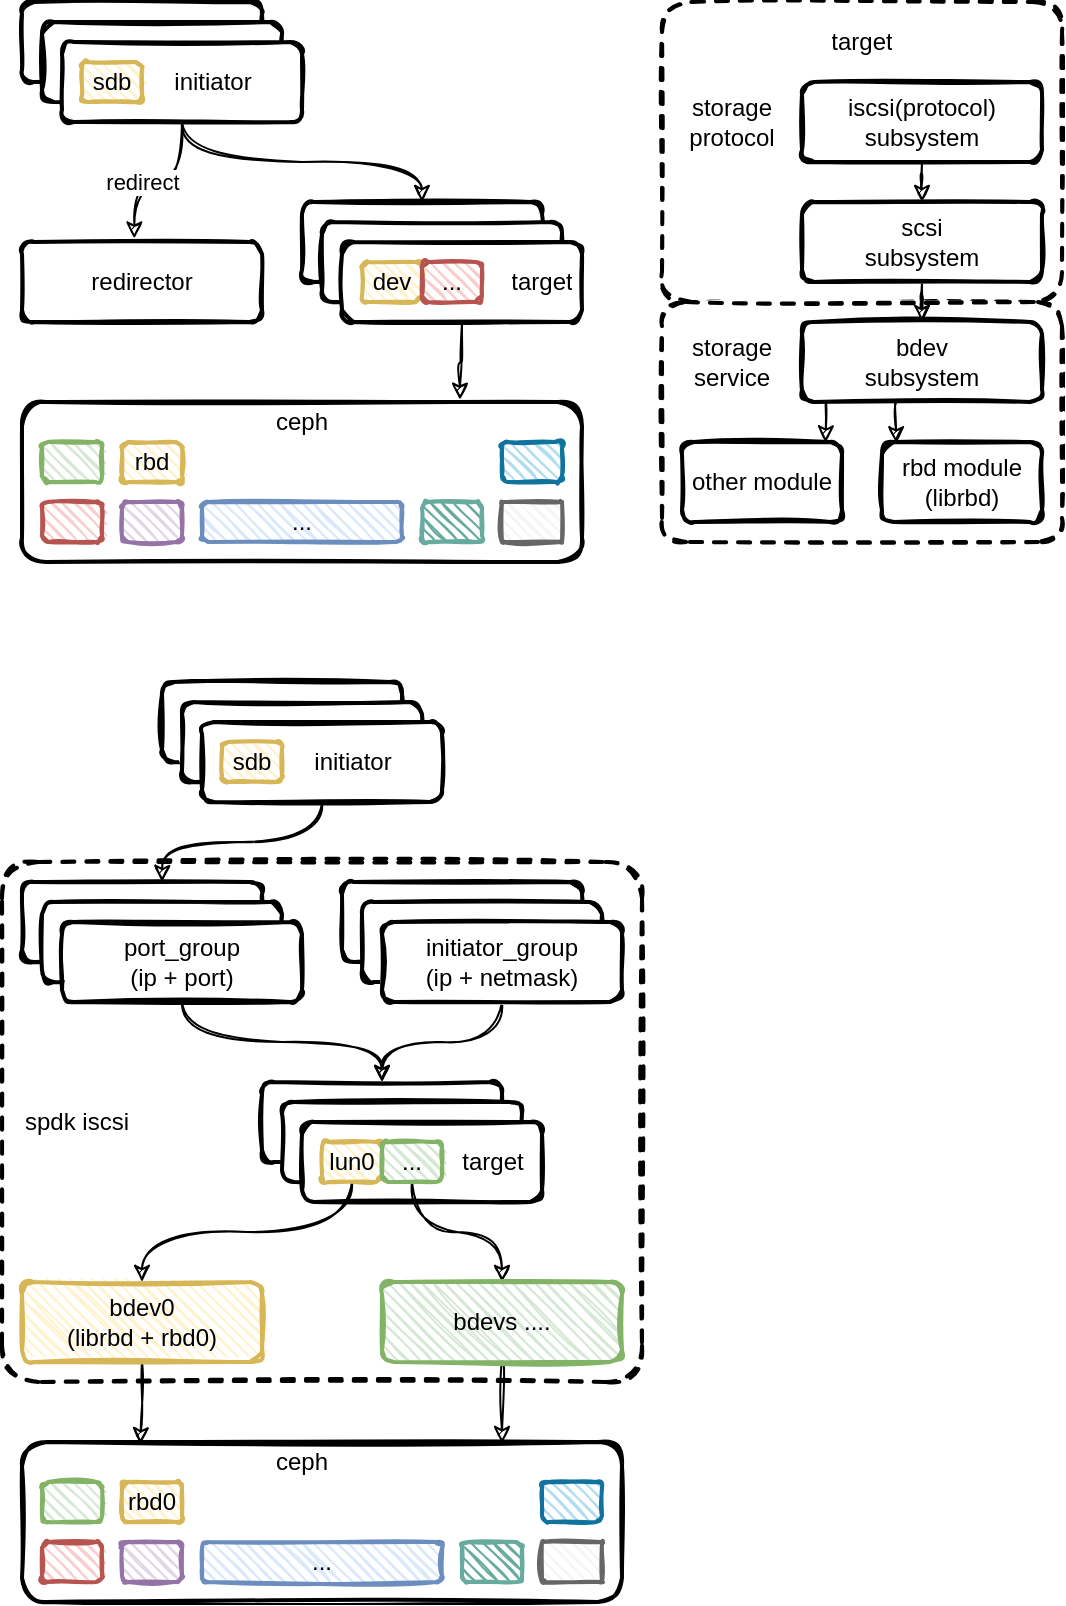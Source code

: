 <mxfile version="14.9.4" type="github" pages="3">
  <diagram id="i9xB6vIa-M3ynYu9pXNj" name="spdk_ceph">
    <mxGraphModel dx="813" dy="528" grid="1" gridSize="10" guides="1" tooltips="1" connect="1" arrows="1" fold="1" page="1" pageScale="1" pageWidth="827" pageHeight="1169" math="0" shadow="0">
      <root>
        <mxCell id="KVv1kEaTQHlU4v2rQUdV-0" />
        <mxCell id="KVv1kEaTQHlU4v2rQUdV-1" parent="KVv1kEaTQHlU4v2rQUdV-0" />
        <mxCell id="iyDkHT15qDth0Hbrwp5u-0" value="" style="rounded=1;whiteSpace=wrap;html=1;strokeWidth=2;fillWeight=4;hachureGap=8;hachureAngle=45;sketch=1;shadow=0;fontSize=12;fontColor=#000000;fillColor=#FFFFFF;dashed=1;arcSize=10;" vertex="1" parent="KVv1kEaTQHlU4v2rQUdV-1">
          <mxGeometry x="360" y="40" width="200" height="150" as="geometry" />
        </mxCell>
        <mxCell id="cXr7WVBPz9ogLk4yMUwH-47" value="" style="rounded=1;whiteSpace=wrap;html=1;strokeWidth=2;fillWeight=4;hachureGap=8;hachureAngle=45;sketch=1;shadow=0;fontSize=12;fontColor=#000000;dashed=1;arcSize=7;fillColor=#FFFFFF;" parent="KVv1kEaTQHlU4v2rQUdV-1" vertex="1">
          <mxGeometry x="30" y="470" width="320" height="260" as="geometry" />
        </mxCell>
        <mxCell id="8o0k4oYvMyt-2cOQT7aP-73" value="" style="rounded=1;whiteSpace=wrap;html=1;strokeWidth=2;fillWeight=4;hachureGap=8;hachureAngle=45;sketch=1;shadow=0;fontSize=12;fontColor=#000000;fillColor=#FFFFFF;dashed=1;arcSize=10;" parent="KVv1kEaTQHlU4v2rQUdV-1" vertex="1">
          <mxGeometry x="360" y="190" width="200" height="120" as="geometry" />
        </mxCell>
        <UserObject label="target" placeholders="1" name="Variable" id="8o0k4oYvMyt-2cOQT7aP-74">
          <mxCell style="text;html=1;strokeColor=none;fillColor=none;align=center;verticalAlign=middle;whiteSpace=wrap;overflow=hidden;" parent="KVv1kEaTQHlU4v2rQUdV-1" vertex="1">
            <mxGeometry x="440" y="50" width="40" height="20" as="geometry" />
          </mxCell>
        </UserObject>
        <mxCell id="8o0k4oYvMyt-2cOQT7aP-78" style="edgeStyle=orthogonalEdgeStyle;curved=1;rounded=0;sketch=1;orthogonalLoop=1;jettySize=auto;html=1;entryX=0.5;entryY=0;entryDx=0;entryDy=0;" parent="KVv1kEaTQHlU4v2rQUdV-1" source="8o0k4oYvMyt-2cOQT7aP-75" target="8o0k4oYvMyt-2cOQT7aP-77" edge="1">
          <mxGeometry relative="1" as="geometry" />
        </mxCell>
        <mxCell id="8o0k4oYvMyt-2cOQT7aP-75" value="iscsi(protocol)&lt;br&gt;subsystem" style="rounded=1;whiteSpace=wrap;html=1;strokeWidth=2;fillWeight=4;hachureGap=8;hachureAngle=45;sketch=1;shadow=0;fontSize=12;fontColor=#000000;fillColor=#FFFFFF;" parent="KVv1kEaTQHlU4v2rQUdV-1" vertex="1">
          <mxGeometry x="430" y="80" width="120" height="40" as="geometry" />
        </mxCell>
        <UserObject label="storage&lt;br&gt;protocol" placeholders="1" name="Variable" id="8o0k4oYvMyt-2cOQT7aP-76">
          <mxCell style="text;html=1;strokeColor=none;fillColor=none;align=center;verticalAlign=middle;whiteSpace=wrap;overflow=hidden;" parent="KVv1kEaTQHlU4v2rQUdV-1" vertex="1">
            <mxGeometry x="370" y="80" width="50" height="40" as="geometry" />
          </mxCell>
        </UserObject>
        <mxCell id="8o0k4oYvMyt-2cOQT7aP-80" style="edgeStyle=orthogonalEdgeStyle;curved=1;rounded=0;sketch=1;orthogonalLoop=1;jettySize=auto;html=1;entryX=0.5;entryY=0;entryDx=0;entryDy=0;" parent="KVv1kEaTQHlU4v2rQUdV-1" source="8o0k4oYvMyt-2cOQT7aP-77" target="8o0k4oYvMyt-2cOQT7aP-79" edge="1">
          <mxGeometry relative="1" as="geometry" />
        </mxCell>
        <mxCell id="8o0k4oYvMyt-2cOQT7aP-77" value="scsi&lt;br&gt;subsystem" style="rounded=1;whiteSpace=wrap;html=1;strokeWidth=2;fillWeight=4;hachureGap=8;hachureAngle=45;sketch=1;shadow=0;fontSize=12;fontColor=#000000;fillColor=#FFFFFF;" parent="KVv1kEaTQHlU4v2rQUdV-1" vertex="1">
          <mxGeometry x="430" y="140" width="120" height="40" as="geometry" />
        </mxCell>
        <mxCell id="8o0k4oYvMyt-2cOQT7aP-84" style="edgeStyle=orthogonalEdgeStyle;rounded=0;sketch=1;orthogonalLoop=1;jettySize=auto;html=1;curved=1;exitX=0.167;exitY=1.005;exitDx=0;exitDy=0;entryX=0.898;entryY=0.005;entryDx=0;entryDy=0;exitPerimeter=0;entryPerimeter=0;" parent="KVv1kEaTQHlU4v2rQUdV-1" target="8o0k4oYvMyt-2cOQT7aP-82" edge="1">
          <mxGeometry relative="1" as="geometry">
            <mxPoint x="442.04" y="240.2" as="sourcePoint" />
            <mxPoint x="441.52" y="263.24" as="targetPoint" />
          </mxGeometry>
        </mxCell>
        <mxCell id="8o0k4oYvMyt-2cOQT7aP-85" style="edgeStyle=orthogonalEdgeStyle;curved=1;rounded=0;sketch=1;orthogonalLoop=1;jettySize=auto;html=1;exitX=0.393;exitY=1.001;exitDx=0;exitDy=0;exitPerimeter=0;entryX=0.088;entryY=0.017;entryDx=0;entryDy=0;entryPerimeter=0;" parent="KVv1kEaTQHlU4v2rQUdV-1" source="8o0k4oYvMyt-2cOQT7aP-79" target="8o0k4oYvMyt-2cOQT7aP-83" edge="1">
          <mxGeometry relative="1" as="geometry">
            <mxPoint x="490" y="241" as="sourcePoint" />
            <mxPoint x="477" y="259" as="targetPoint" />
            <Array as="points" />
          </mxGeometry>
        </mxCell>
        <mxCell id="8o0k4oYvMyt-2cOQT7aP-79" value="bdev&lt;br&gt;subsystem" style="rounded=1;whiteSpace=wrap;html=1;strokeWidth=2;fillWeight=4;hachureGap=8;hachureAngle=45;sketch=1;shadow=0;fontSize=12;fontColor=#000000;fillColor=#FFFFFF;" parent="KVv1kEaTQHlU4v2rQUdV-1" vertex="1">
          <mxGeometry x="430" y="200" width="120" height="40" as="geometry" />
        </mxCell>
        <UserObject label="storage&lt;br&gt;service" placeholders="1" name="Variable" id="8o0k4oYvMyt-2cOQT7aP-81">
          <mxCell style="text;html=1;strokeColor=none;fillColor=none;align=center;verticalAlign=middle;whiteSpace=wrap;overflow=hidden;" parent="KVv1kEaTQHlU4v2rQUdV-1" vertex="1">
            <mxGeometry x="370" y="200" width="50" height="40" as="geometry" />
          </mxCell>
        </UserObject>
        <mxCell id="8o0k4oYvMyt-2cOQT7aP-82" value="other module" style="rounded=1;whiteSpace=wrap;html=1;strokeWidth=2;fillWeight=4;hachureGap=8;hachureAngle=45;sketch=1;shadow=0;fontSize=12;fontColor=#000000;fillColor=#FFFFFF;" parent="KVv1kEaTQHlU4v2rQUdV-1" vertex="1">
          <mxGeometry x="370" y="260" width="80" height="40" as="geometry" />
        </mxCell>
        <mxCell id="8o0k4oYvMyt-2cOQT7aP-83" value="rbd module&lt;br&gt;(librbd)" style="rounded=1;whiteSpace=wrap;html=1;strokeWidth=2;fillWeight=4;hachureGap=8;hachureAngle=45;sketch=1;shadow=0;fontSize=12;fontColor=#000000;fillColor=#FFFFFF;" parent="KVv1kEaTQHlU4v2rQUdV-1" vertex="1">
          <mxGeometry x="470" y="260" width="80" height="40" as="geometry" />
        </mxCell>
        <mxCell id="cXr7WVBPz9ogLk4yMUwH-0" value="" style="rounded=1;whiteSpace=wrap;html=1;strokeWidth=2;fillWeight=4;hachureGap=8;hachureAngle=45;sketch=1;shadow=0;fontSize=12;fontColor=#000000;fillColor=#FFFFFF;" parent="KVv1kEaTQHlU4v2rQUdV-1" vertex="1">
          <mxGeometry x="110" y="380" width="120" height="40" as="geometry" />
        </mxCell>
        <mxCell id="cXr7WVBPz9ogLk4yMUwH-1" value="" style="rounded=1;whiteSpace=wrap;html=1;strokeWidth=2;fillWeight=4;hachureGap=8;hachureAngle=45;sketch=1;shadow=0;fontSize=12;fontColor=#000000;fillColor=#FFFFFF;" parent="KVv1kEaTQHlU4v2rQUdV-1" vertex="1">
          <mxGeometry x="120" y="390" width="120" height="40" as="geometry" />
        </mxCell>
        <mxCell id="cXr7WVBPz9ogLk4yMUwH-48" style="edgeStyle=orthogonalEdgeStyle;curved=1;rounded=0;sketch=1;orthogonalLoop=1;jettySize=auto;html=1;exitX=0.5;exitY=1;exitDx=0;exitDy=0;" parent="KVv1kEaTQHlU4v2rQUdV-1" source="cXr7WVBPz9ogLk4yMUwH-2" edge="1">
          <mxGeometry relative="1" as="geometry">
            <mxPoint x="110" y="480" as="targetPoint" />
          </mxGeometry>
        </mxCell>
        <mxCell id="cXr7WVBPz9ogLk4yMUwH-2" value="" style="rounded=1;whiteSpace=wrap;html=1;strokeWidth=2;fillWeight=4;hachureGap=8;hachureAngle=45;sketch=1;shadow=0;fontSize=12;fontColor=#000000;fillColor=#FFFFFF;" parent="KVv1kEaTQHlU4v2rQUdV-1" vertex="1">
          <mxGeometry x="130" y="400" width="120" height="40" as="geometry" />
        </mxCell>
        <mxCell id="cXr7WVBPz9ogLk4yMUwH-3" value="sdb" style="rounded=1;whiteSpace=wrap;html=1;strokeWidth=2;fillWeight=1;hachureGap=4;hachureAngle=45;sketch=1;shadow=0;fontSize=12;fillColor=#fff2cc;strokeColor=#d6b656;" parent="KVv1kEaTQHlU4v2rQUdV-1" vertex="1">
          <mxGeometry x="140" y="410" width="30" height="20" as="geometry" />
        </mxCell>
        <mxCell id="cXr7WVBPz9ogLk4yMUwH-30" value="" style="rounded=1;whiteSpace=wrap;html=1;strokeWidth=2;fillWeight=4;hachureGap=8;hachureAngle=45;sketch=1;shadow=0;fontSize=12;fontColor=#000000;fillColor=#FFFFFF;" parent="KVv1kEaTQHlU4v2rQUdV-1" vertex="1">
          <mxGeometry x="40" y="480" width="120" height="40" as="geometry" />
        </mxCell>
        <mxCell id="cXr7WVBPz9ogLk4yMUwH-31" value="" style="rounded=1;whiteSpace=wrap;html=1;strokeWidth=2;fillWeight=4;hachureGap=8;hachureAngle=45;sketch=1;shadow=0;fontSize=12;fontColor=#000000;fillColor=#FFFFFF;" parent="KVv1kEaTQHlU4v2rQUdV-1" vertex="1">
          <mxGeometry x="50" y="490" width="120" height="40" as="geometry" />
        </mxCell>
        <mxCell id="cXr7WVBPz9ogLk4yMUwH-40" style="edgeStyle=orthogonalEdgeStyle;rounded=0;orthogonalLoop=1;jettySize=auto;html=1;entryX=0.5;entryY=0;entryDx=0;entryDy=0;sketch=1;curved=1;" parent="KVv1kEaTQHlU4v2rQUdV-1" source="cXr7WVBPz9ogLk4yMUwH-32" target="cXr7WVBPz9ogLk4yMUwH-37" edge="1">
          <mxGeometry relative="1" as="geometry" />
        </mxCell>
        <mxCell id="cXr7WVBPz9ogLk4yMUwH-32" value="port_group&lt;br&gt;(ip + port)" style="rounded=1;whiteSpace=wrap;html=1;strokeWidth=2;fillWeight=4;hachureGap=8;hachureAngle=45;sketch=1;shadow=0;fontSize=12;fontColor=#000000;fillColor=#FFFFFF;" parent="KVv1kEaTQHlU4v2rQUdV-1" vertex="1">
          <mxGeometry x="60" y="500" width="120" height="40" as="geometry" />
        </mxCell>
        <mxCell id="cXr7WVBPz9ogLk4yMUwH-34" value="" style="rounded=1;whiteSpace=wrap;html=1;strokeWidth=2;fillWeight=4;hachureGap=8;hachureAngle=45;sketch=1;shadow=0;fontSize=12;fontColor=#000000;fillColor=#FFFFFF;" parent="KVv1kEaTQHlU4v2rQUdV-1" vertex="1">
          <mxGeometry x="200" y="480" width="120" height="40" as="geometry" />
        </mxCell>
        <mxCell id="cXr7WVBPz9ogLk4yMUwH-35" value="" style="rounded=1;whiteSpace=wrap;html=1;strokeWidth=2;fillWeight=4;hachureGap=8;hachureAngle=45;sketch=1;shadow=0;fontSize=12;fontColor=#000000;fillColor=#FFFFFF;" parent="KVv1kEaTQHlU4v2rQUdV-1" vertex="1">
          <mxGeometry x="210" y="490" width="120" height="40" as="geometry" />
        </mxCell>
        <mxCell id="cXr7WVBPz9ogLk4yMUwH-41" style="edgeStyle=orthogonalEdgeStyle;curved=1;rounded=0;sketch=1;orthogonalLoop=1;jettySize=auto;html=1;entryX=0.5;entryY=0;entryDx=0;entryDy=0;exitX=0.5;exitY=1;exitDx=0;exitDy=0;" parent="KVv1kEaTQHlU4v2rQUdV-1" source="cXr7WVBPz9ogLk4yMUwH-33" target="cXr7WVBPz9ogLk4yMUwH-37" edge="1">
          <mxGeometry relative="1" as="geometry" />
        </mxCell>
        <mxCell id="cXr7WVBPz9ogLk4yMUwH-33" value="initiator_group&lt;br&gt;(ip + netmask)" style="rounded=1;whiteSpace=wrap;html=1;strokeWidth=2;fillWeight=4;hachureGap=8;hachureAngle=45;sketch=1;shadow=0;fontSize=12;fontColor=#000000;fillColor=#FFFFFF;" parent="KVv1kEaTQHlU4v2rQUdV-1" vertex="1">
          <mxGeometry x="220" y="500" width="120" height="40" as="geometry" />
        </mxCell>
        <mxCell id="cXr7WVBPz9ogLk4yMUwH-37" value="" style="rounded=1;whiteSpace=wrap;html=1;strokeWidth=2;fillWeight=4;hachureGap=8;hachureAngle=45;sketch=1;shadow=0;fontSize=12;fontColor=#000000;fillColor=#FFFFFF;" parent="KVv1kEaTQHlU4v2rQUdV-1" vertex="1">
          <mxGeometry x="160" y="580" width="120" height="40" as="geometry" />
        </mxCell>
        <mxCell id="cXr7WVBPz9ogLk4yMUwH-38" value="" style="rounded=1;whiteSpace=wrap;html=1;strokeWidth=2;fillWeight=4;hachureGap=8;hachureAngle=45;sketch=1;shadow=0;fontSize=12;fontColor=#000000;fillColor=#FFFFFF;" parent="KVv1kEaTQHlU4v2rQUdV-1" vertex="1">
          <mxGeometry x="170" y="590" width="120" height="40" as="geometry" />
        </mxCell>
        <mxCell id="cXr7WVBPz9ogLk4yMUwH-36" value="" style="rounded=1;whiteSpace=wrap;html=1;strokeWidth=2;fillWeight=4;hachureGap=8;hachureAngle=45;sketch=1;shadow=0;fontSize=12;fontColor=#000000;fillColor=#FFFFFF;" parent="KVv1kEaTQHlU4v2rQUdV-1" vertex="1">
          <mxGeometry x="180" y="600" width="120" height="40" as="geometry" />
        </mxCell>
        <mxCell id="cXr7WVBPz9ogLk4yMUwH-49" style="edgeStyle=orthogonalEdgeStyle;curved=1;rounded=0;sketch=1;orthogonalLoop=1;jettySize=auto;html=1;exitX=0.5;exitY=1;exitDx=0;exitDy=0;" parent="KVv1kEaTQHlU4v2rQUdV-1" source="cXr7WVBPz9ogLk4yMUwH-42" target="cXr7WVBPz9ogLk4yMUwH-46" edge="1">
          <mxGeometry relative="1" as="geometry" />
        </mxCell>
        <mxCell id="cXr7WVBPz9ogLk4yMUwH-42" value="lun0" style="rounded=1;whiteSpace=wrap;html=1;strokeWidth=2;fillWeight=1;hachureGap=4;hachureAngle=45;sketch=1;shadow=0;fontSize=12;fillColor=#fff2cc;strokeColor=#d6b656;" parent="KVv1kEaTQHlU4v2rQUdV-1" vertex="1">
          <mxGeometry x="190" y="610" width="30" height="20" as="geometry" />
        </mxCell>
        <mxCell id="cXr7WVBPz9ogLk4yMUwH-43" value="initiator" style="text;html=1;align=center;verticalAlign=middle;resizable=0;points=[];autosize=1;strokeColor=none;" parent="KVv1kEaTQHlU4v2rQUdV-1" vertex="1">
          <mxGeometry x="180" y="410" width="50" height="20" as="geometry" />
        </mxCell>
        <mxCell id="cXr7WVBPz9ogLk4yMUwH-44" value="target" style="text;html=1;align=center;verticalAlign=middle;resizable=0;points=[];autosize=1;strokeColor=none;" parent="KVv1kEaTQHlU4v2rQUdV-1" vertex="1">
          <mxGeometry x="250" y="610" width="50" height="20" as="geometry" />
        </mxCell>
        <mxCell id="cXr7WVBPz9ogLk4yMUwH-51" style="edgeStyle=orthogonalEdgeStyle;curved=1;rounded=0;sketch=1;orthogonalLoop=1;jettySize=auto;html=1;" parent="KVv1kEaTQHlU4v2rQUdV-1" source="cXr7WVBPz9ogLk4yMUwH-45" target="cXr7WVBPz9ogLk4yMUwH-50" edge="1">
          <mxGeometry relative="1" as="geometry" />
        </mxCell>
        <mxCell id="cXr7WVBPz9ogLk4yMUwH-45" value="..." style="rounded=1;whiteSpace=wrap;html=1;strokeWidth=2;fillWeight=1;hachureGap=4;hachureAngle=45;sketch=1;shadow=0;fontSize=12;fillColor=#d5e8d4;strokeColor=#82b366;" parent="KVv1kEaTQHlU4v2rQUdV-1" vertex="1">
          <mxGeometry x="220" y="610" width="30" height="20" as="geometry" />
        </mxCell>
        <mxCell id="cXr7WVBPz9ogLk4yMUwH-64" style="edgeStyle=orthogonalEdgeStyle;curved=1;rounded=0;sketch=1;orthogonalLoop=1;jettySize=auto;html=1;entryX=0.197;entryY=0.014;entryDx=0;entryDy=0;entryPerimeter=0;" parent="KVv1kEaTQHlU4v2rQUdV-1" source="cXr7WVBPz9ogLk4yMUwH-46" target="cXr7WVBPz9ogLk4yMUwH-53" edge="1">
          <mxGeometry relative="1" as="geometry" />
        </mxCell>
        <mxCell id="cXr7WVBPz9ogLk4yMUwH-46" value="bdev0&lt;br&gt;(librbd + rbd0)" style="rounded=1;whiteSpace=wrap;html=1;strokeWidth=2;fillWeight=1;hachureGap=4;hachureAngle=45;sketch=1;shadow=0;fontSize=12;fillColor=#fff2cc;strokeColor=#d6b656;" parent="KVv1kEaTQHlU4v2rQUdV-1" vertex="1">
          <mxGeometry x="40" y="680" width="120" height="40" as="geometry" />
        </mxCell>
        <mxCell id="cXr7WVBPz9ogLk4yMUwH-63" style="edgeStyle=orthogonalEdgeStyle;curved=1;rounded=0;sketch=1;orthogonalLoop=1;jettySize=auto;html=1;entryX=0.8;entryY=0.007;entryDx=0;entryDy=0;entryPerimeter=0;" parent="KVv1kEaTQHlU4v2rQUdV-1" source="cXr7WVBPz9ogLk4yMUwH-50" target="cXr7WVBPz9ogLk4yMUwH-53" edge="1">
          <mxGeometry relative="1" as="geometry" />
        </mxCell>
        <mxCell id="cXr7WVBPz9ogLk4yMUwH-50" value="bdevs ...." style="rounded=1;whiteSpace=wrap;html=1;strokeWidth=2;fillWeight=1;hachureGap=4;hachureAngle=45;sketch=1;shadow=0;fontSize=12;fillColor=#d5e8d4;strokeColor=#82b366;" parent="KVv1kEaTQHlU4v2rQUdV-1" vertex="1">
          <mxGeometry x="220" y="680" width="120" height="40" as="geometry" />
        </mxCell>
        <mxCell id="8o0k4oYvMyt-2cOQT7aP-0" value="" style="rounded=1;whiteSpace=wrap;html=1;strokeWidth=2;fillWeight=4;hachureGap=8;hachureAngle=45;sketch=1;shadow=0;fontSize=12;fontColor=#000000;fillColor=#FFFFFF;" parent="KVv1kEaTQHlU4v2rQUdV-1" vertex="1">
          <mxGeometry x="40" y="40" width="120" height="40" as="geometry" />
        </mxCell>
        <mxCell id="8o0k4oYvMyt-2cOQT7aP-1" value="" style="rounded=1;whiteSpace=wrap;html=1;strokeWidth=2;fillWeight=4;hachureGap=8;hachureAngle=45;sketch=1;shadow=0;fontSize=12;fontColor=#000000;fillColor=#FFFFFF;" parent="KVv1kEaTQHlU4v2rQUdV-1" vertex="1">
          <mxGeometry x="50" y="50" width="120" height="40" as="geometry" />
        </mxCell>
        <mxCell id="8o0k4oYvMyt-2cOQT7aP-2" value="" style="rounded=1;whiteSpace=wrap;html=1;strokeWidth=2;fillWeight=4;hachureGap=8;hachureAngle=45;sketch=1;shadow=0;fontSize=12;fontColor=#000000;fillColor=#FFFFFF;" parent="KVv1kEaTQHlU4v2rQUdV-1" vertex="1">
          <mxGeometry x="60" y="60" width="120" height="40" as="geometry" />
        </mxCell>
        <mxCell id="8o0k4oYvMyt-2cOQT7aP-3" value="redirector" style="rounded=1;whiteSpace=wrap;html=1;strokeWidth=2;fillWeight=4;hachureGap=8;hachureAngle=45;sketch=1;shadow=0;fontSize=12;fontColor=#000000;fillColor=#FFFFFF;" parent="KVv1kEaTQHlU4v2rQUdV-1" vertex="1">
          <mxGeometry x="40" y="160" width="120" height="40" as="geometry" />
        </mxCell>
        <mxCell id="8o0k4oYvMyt-2cOQT7aP-7" style="edgeStyle=orthogonalEdgeStyle;rounded=0;orthogonalLoop=1;jettySize=auto;html=1;entryX=0.468;entryY=-0.043;entryDx=0;entryDy=0;entryPerimeter=0;curved=1;sketch=1;" parent="KVv1kEaTQHlU4v2rQUdV-1" source="8o0k4oYvMyt-2cOQT7aP-2" target="8o0k4oYvMyt-2cOQT7aP-3" edge="1">
          <mxGeometry x="40" y="40" as="geometry" />
        </mxCell>
        <mxCell id="8o0k4oYvMyt-2cOQT7aP-12" value="redirect" style="edgeLabel;html=1;align=center;verticalAlign=middle;resizable=0;points=[];" parent="8o0k4oYvMyt-2cOQT7aP-7" vertex="1" connectable="0">
          <mxGeometry x="-0.133" y="-4" relative="1" as="geometry">
            <mxPoint x="-15" y="4" as="offset" />
          </mxGeometry>
        </mxCell>
        <mxCell id="8o0k4oYvMyt-2cOQT7aP-4" value="" style="rounded=1;whiteSpace=wrap;html=1;strokeWidth=2;fillWeight=4;hachureGap=8;hachureAngle=45;sketch=1;shadow=0;fontSize=12;fontColor=#000000;fillColor=#FFFFFF;" parent="KVv1kEaTQHlU4v2rQUdV-1" vertex="1">
          <mxGeometry x="180" y="140" width="120" height="40" as="geometry" />
        </mxCell>
        <mxCell id="8o0k4oYvMyt-2cOQT7aP-8" style="edgeStyle=orthogonalEdgeStyle;curved=1;rounded=0;sketch=1;orthogonalLoop=1;jettySize=auto;html=1;entryX=0.5;entryY=0;entryDx=0;entryDy=0;exitX=0.5;exitY=1;exitDx=0;exitDy=0;" parent="KVv1kEaTQHlU4v2rQUdV-1" source="8o0k4oYvMyt-2cOQT7aP-2" target="8o0k4oYvMyt-2cOQT7aP-4" edge="1">
          <mxGeometry x="40" y="40" as="geometry" />
        </mxCell>
        <mxCell id="8o0k4oYvMyt-2cOQT7aP-5" value="" style="rounded=1;whiteSpace=wrap;html=1;strokeWidth=2;fillWeight=4;hachureGap=8;hachureAngle=45;sketch=1;shadow=0;fontSize=12;fontColor=#000000;fillColor=#FFFFFF;" parent="KVv1kEaTQHlU4v2rQUdV-1" vertex="1">
          <mxGeometry x="190" y="150" width="120" height="40" as="geometry" />
        </mxCell>
        <mxCell id="8o0k4oYvMyt-2cOQT7aP-6" value="" style="rounded=1;whiteSpace=wrap;html=1;strokeWidth=2;fillWeight=4;hachureGap=8;hachureAngle=45;sketch=1;shadow=0;fontSize=12;fontColor=#000000;fillColor=#FFFFFF;" parent="KVv1kEaTQHlU4v2rQUdV-1" vertex="1">
          <mxGeometry x="200" y="160" width="120" height="40" as="geometry" />
        </mxCell>
        <mxCell id="8o0k4oYvMyt-2cOQT7aP-9" value="" style="rounded=1;whiteSpace=wrap;html=1;strokeWidth=2;fillWeight=4;hachureGap=8;hachureAngle=45;sketch=1;shadow=0;fontSize=12;fontColor=#000000;fillColor=#FFFFFF;" parent="KVv1kEaTQHlU4v2rQUdV-1" vertex="1">
          <mxGeometry x="40" y="240" width="280" height="80" as="geometry" />
        </mxCell>
        <mxCell id="8o0k4oYvMyt-2cOQT7aP-11" style="edgeStyle=orthogonalEdgeStyle;curved=1;rounded=0;sketch=1;orthogonalLoop=1;jettySize=auto;html=1;entryX=0.782;entryY=-0.014;entryDx=0;entryDy=0;entryPerimeter=0;" parent="KVv1kEaTQHlU4v2rQUdV-1" source="8o0k4oYvMyt-2cOQT7aP-6" target="8o0k4oYvMyt-2cOQT7aP-9" edge="1">
          <mxGeometry x="40" y="40" as="geometry" />
        </mxCell>
        <UserObject label="ceph" placeholders="1" name="Variable" id="8o0k4oYvMyt-2cOQT7aP-13">
          <mxCell style="text;html=1;strokeColor=none;fillColor=none;align=center;verticalAlign=middle;whiteSpace=wrap;overflow=hidden;" parent="KVv1kEaTQHlU4v2rQUdV-1" vertex="1">
            <mxGeometry x="160" y="240" width="40" height="20" as="geometry" />
          </mxCell>
        </UserObject>
        <mxCell id="8o0k4oYvMyt-2cOQT7aP-15" value="" style="rounded=1;whiteSpace=wrap;html=1;strokeWidth=2;fillWeight=1;hachureGap=4;hachureAngle=45;sketch=1;shadow=0;fontSize=12;fillColor=#d5e8d4;strokeColor=#82b366;" parent="KVv1kEaTQHlU4v2rQUdV-1" vertex="1">
          <mxGeometry x="50" y="260" width="30" height="20" as="geometry" />
        </mxCell>
        <mxCell id="8o0k4oYvMyt-2cOQT7aP-16" value="" style="rounded=1;whiteSpace=wrap;html=1;strokeWidth=2;fillWeight=1;hachureGap=4;hachureAngle=45;sketch=1;shadow=0;fontSize=12;fillColor=#f8cecc;strokeColor=#b85450;" parent="KVv1kEaTQHlU4v2rQUdV-1" vertex="1">
          <mxGeometry x="50" y="290" width="30" height="20" as="geometry" />
        </mxCell>
        <mxCell id="8o0k4oYvMyt-2cOQT7aP-17" value="rbd" style="rounded=1;whiteSpace=wrap;html=1;strokeWidth=2;fillWeight=1;hachureGap=4;hachureAngle=45;sketch=1;shadow=0;fontSize=12;fillColor=#fff2cc;strokeColor=#d6b656;" parent="KVv1kEaTQHlU4v2rQUdV-1" vertex="1">
          <mxGeometry x="90" y="260" width="30" height="20" as="geometry" />
        </mxCell>
        <mxCell id="8o0k4oYvMyt-2cOQT7aP-18" value="" style="rounded=1;whiteSpace=wrap;html=1;strokeWidth=2;fillWeight=1;hachureGap=4;hachureAngle=45;sketch=1;shadow=0;fontSize=12;fillColor=#e1d5e7;strokeColor=#9673a6;" parent="KVv1kEaTQHlU4v2rQUdV-1" vertex="1">
          <mxGeometry x="90" y="290" width="30" height="20" as="geometry" />
        </mxCell>
        <mxCell id="8o0k4oYvMyt-2cOQT7aP-36" value="..." style="rounded=1;whiteSpace=wrap;html=1;strokeWidth=2;fillWeight=1;hachureGap=4;hachureAngle=45;sketch=1;shadow=0;fontSize=12;fillColor=#dae8fc;strokeColor=#6c8ebf;" parent="KVv1kEaTQHlU4v2rQUdV-1" vertex="1">
          <mxGeometry x="130" y="290" width="100" height="20" as="geometry" />
        </mxCell>
        <mxCell id="8o0k4oYvMyt-2cOQT7aP-37" value="" style="rounded=1;whiteSpace=wrap;html=1;strokeWidth=2;fillWeight=1;hachureGap=4;hachureAngle=45;sketch=1;shadow=0;fontSize=12;fillColor=#b1ddf0;strokeColor=#10739e;" parent="KVv1kEaTQHlU4v2rQUdV-1" vertex="1">
          <mxGeometry x="280" y="260" width="30" height="20" as="geometry" />
        </mxCell>
        <mxCell id="8o0k4oYvMyt-2cOQT7aP-38" value="" style="rounded=1;whiteSpace=wrap;html=1;strokeWidth=2;fillWeight=1;hachureGap=4;hachureAngle=45;sketch=1;shadow=0;fontSize=12;fillColor=#f5f5f5;strokeColor=#666666;arcSize=0;fontColor=#333333;" parent="KVv1kEaTQHlU4v2rQUdV-1" vertex="1">
          <mxGeometry x="280" y="290" width="30" height="20" as="geometry" />
        </mxCell>
        <mxCell id="8o0k4oYvMyt-2cOQT7aP-40" value="dev" style="rounded=1;whiteSpace=wrap;html=1;strokeWidth=2;fillWeight=1;hachureGap=4;hachureAngle=45;sketch=1;shadow=0;fontSize=12;fillColor=#fff2cc;strokeColor=#d6b656;" parent="KVv1kEaTQHlU4v2rQUdV-1" vertex="1">
          <mxGeometry x="210" y="170" width="30" height="20" as="geometry" />
        </mxCell>
        <mxCell id="8o0k4oYvMyt-2cOQT7aP-41" value="..." style="rounded=1;whiteSpace=wrap;html=1;strokeWidth=2;fillWeight=1;hachureGap=4;hachureAngle=45;sketch=1;shadow=0;fontSize=12;fillColor=#f8cecc;strokeColor=#b85450;" parent="KVv1kEaTQHlU4v2rQUdV-1" vertex="1">
          <mxGeometry x="240" y="170" width="30" height="20" as="geometry" />
        </mxCell>
        <UserObject label="target" placeholders="1" name="Variable" id="8o0k4oYvMyt-2cOQT7aP-43">
          <mxCell style="text;html=1;strokeColor=none;fillColor=none;align=center;verticalAlign=middle;whiteSpace=wrap;overflow=hidden;" parent="KVv1kEaTQHlU4v2rQUdV-1" vertex="1">
            <mxGeometry x="280" y="170" width="40" height="20" as="geometry" />
          </mxCell>
        </UserObject>
        <mxCell id="8o0k4oYvMyt-2cOQT7aP-44" value="sdb" style="rounded=1;whiteSpace=wrap;html=1;strokeWidth=2;fillWeight=1;hachureGap=4;hachureAngle=45;sketch=1;shadow=0;fontSize=12;fillColor=#fff2cc;strokeColor=#d6b656;" parent="KVv1kEaTQHlU4v2rQUdV-1" vertex="1">
          <mxGeometry x="70" y="70" width="30" height="20" as="geometry" />
        </mxCell>
        <mxCell id="8o0k4oYvMyt-2cOQT7aP-45" value="" style="rounded=1;whiteSpace=wrap;html=1;strokeWidth=2;fillWeight=1;hachureGap=4;hachureAngle=45;sketch=1;shadow=0;fontSize=12;fillColor=#67AB9F;strokeColor=#67AB9F;" parent="KVv1kEaTQHlU4v2rQUdV-1" vertex="1">
          <mxGeometry x="240" y="290" width="30" height="20" as="geometry" />
        </mxCell>
        <mxCell id="cXr7WVBPz9ogLk4yMUwH-53" value="" style="rounded=1;whiteSpace=wrap;html=1;strokeWidth=2;fillWeight=4;hachureGap=8;hachureAngle=45;sketch=1;shadow=0;fontSize=12;fontColor=#000000;fillColor=#FFFFFF;" parent="KVv1kEaTQHlU4v2rQUdV-1" vertex="1">
          <mxGeometry x="40" y="760" width="300" height="80" as="geometry" />
        </mxCell>
        <UserObject label="ceph" placeholders="1" name="Variable" id="cXr7WVBPz9ogLk4yMUwH-54">
          <mxCell style="text;html=1;strokeColor=none;fillColor=none;align=center;verticalAlign=middle;whiteSpace=wrap;overflow=hidden;" parent="KVv1kEaTQHlU4v2rQUdV-1" vertex="1">
            <mxGeometry x="160" y="760" width="40" height="20" as="geometry" />
          </mxCell>
        </UserObject>
        <mxCell id="cXr7WVBPz9ogLk4yMUwH-55" value="" style="rounded=1;whiteSpace=wrap;html=1;strokeWidth=2;fillWeight=1;hachureGap=4;hachureAngle=45;sketch=1;shadow=0;fontSize=12;fillColor=#d5e8d4;strokeColor=#82b366;" parent="KVv1kEaTQHlU4v2rQUdV-1" vertex="1">
          <mxGeometry x="50" y="780" width="30" height="20" as="geometry" />
        </mxCell>
        <mxCell id="cXr7WVBPz9ogLk4yMUwH-56" value="" style="rounded=1;whiteSpace=wrap;html=1;strokeWidth=2;fillWeight=1;hachureGap=4;hachureAngle=45;sketch=1;shadow=0;fontSize=12;fillColor=#f8cecc;strokeColor=#b85450;" parent="KVv1kEaTQHlU4v2rQUdV-1" vertex="1">
          <mxGeometry x="50" y="810" width="30" height="20" as="geometry" />
        </mxCell>
        <mxCell id="cXr7WVBPz9ogLk4yMUwH-57" value="rbd0" style="rounded=1;whiteSpace=wrap;html=1;strokeWidth=2;fillWeight=1;hachureGap=4;hachureAngle=45;sketch=1;shadow=0;fontSize=12;fillColor=#fff2cc;strokeColor=#d6b656;" parent="KVv1kEaTQHlU4v2rQUdV-1" vertex="1">
          <mxGeometry x="90" y="780" width="30" height="20" as="geometry" />
        </mxCell>
        <mxCell id="cXr7WVBPz9ogLk4yMUwH-58" value="" style="rounded=1;whiteSpace=wrap;html=1;strokeWidth=2;fillWeight=1;hachureGap=4;hachureAngle=45;sketch=1;shadow=0;fontSize=12;fillColor=#e1d5e7;strokeColor=#9673a6;" parent="KVv1kEaTQHlU4v2rQUdV-1" vertex="1">
          <mxGeometry x="90" y="810" width="30" height="20" as="geometry" />
        </mxCell>
        <mxCell id="cXr7WVBPz9ogLk4yMUwH-59" value="..." style="rounded=1;whiteSpace=wrap;html=1;strokeWidth=2;fillWeight=1;hachureGap=4;hachureAngle=45;sketch=1;shadow=0;fontSize=12;fillColor=#dae8fc;strokeColor=#6c8ebf;" parent="KVv1kEaTQHlU4v2rQUdV-1" vertex="1">
          <mxGeometry x="130" y="810" width="120" height="20" as="geometry" />
        </mxCell>
        <mxCell id="cXr7WVBPz9ogLk4yMUwH-60" value="" style="rounded=1;whiteSpace=wrap;html=1;strokeWidth=2;fillWeight=1;hachureGap=4;hachureAngle=45;sketch=1;shadow=0;fontSize=12;fillColor=#b1ddf0;strokeColor=#10739e;" parent="KVv1kEaTQHlU4v2rQUdV-1" vertex="1">
          <mxGeometry x="300" y="780" width="30" height="20" as="geometry" />
        </mxCell>
        <mxCell id="cXr7WVBPz9ogLk4yMUwH-61" value="" style="rounded=1;whiteSpace=wrap;html=1;strokeWidth=2;fillWeight=1;hachureGap=4;hachureAngle=45;sketch=1;shadow=0;fontSize=12;fillColor=#f5f5f5;strokeColor=#666666;arcSize=0;fontColor=#333333;" parent="KVv1kEaTQHlU4v2rQUdV-1" vertex="1">
          <mxGeometry x="300" y="810" width="30" height="20" as="geometry" />
        </mxCell>
        <mxCell id="cXr7WVBPz9ogLk4yMUwH-62" value="" style="rounded=1;whiteSpace=wrap;html=1;strokeWidth=2;fillWeight=1;hachureGap=4;hachureAngle=45;sketch=1;shadow=0;fontSize=12;fillColor=#67AB9F;strokeColor=#67AB9F;" parent="KVv1kEaTQHlU4v2rQUdV-1" vertex="1">
          <mxGeometry x="260" y="810" width="30" height="20" as="geometry" />
        </mxCell>
        <mxCell id="cXr7WVBPz9ogLk4yMUwH-65" value="initiator" style="text;html=1;align=center;verticalAlign=middle;resizable=0;points=[];autosize=1;strokeColor=none;" parent="KVv1kEaTQHlU4v2rQUdV-1" vertex="1">
          <mxGeometry x="110" y="70" width="50" height="20" as="geometry" />
        </mxCell>
        <UserObject label="spdk iscsi" placeholders="1" name="Variable" id="cXr7WVBPz9ogLk4yMUwH-67">
          <mxCell style="text;html=1;strokeColor=none;fillColor=none;align=center;verticalAlign=middle;whiteSpace=wrap;overflow=hidden;" parent="KVv1kEaTQHlU4v2rQUdV-1" vertex="1">
            <mxGeometry x="35" y="590" width="65" height="20" as="geometry" />
          </mxCell>
        </UserObject>
      </root>
    </mxGraphModel>
  </diagram>
  <diagram id="2AkAZZOOgoFBy40XKjhD" name="spdk_iscsi">
    <mxGraphModel dx="1422" dy="924" grid="1" gridSize="10" guides="1" tooltips="1" connect="1" arrows="1" fold="1" page="1" pageScale="1" pageWidth="827" pageHeight="1169" math="0" shadow="0">
      <root>
        <mxCell id="0" />
        <mxCell id="1" parent="0" />
        <mxCell id="6PNHSr4lHcM40_FDZ9yp-5" style="edgeStyle=orthogonalEdgeStyle;curved=1;rounded=0;sketch=1;orthogonalLoop=1;jettySize=auto;html=1;entryX=0;entryY=0.5;entryDx=0;entryDy=0;dashed=1;fontSize=12;fontColor=#000000;" parent="1" source="6PNHSr4lHcM40_FDZ9yp-1" target="6PNHSr4lHcM40_FDZ9yp-2" edge="1">
          <mxGeometry relative="1" as="geometry" />
        </mxCell>
        <mxCell id="6PNHSr4lHcM40_FDZ9yp-1" value="iscsi_subsystem_init" style="rounded=1;whiteSpace=wrap;html=1;strokeWidth=2;fillWeight=4;hachureGap=8;hachureAngle=45;sketch=1;shadow=0;fontSize=12;fontColor=#000000;fillColor=#FFFFFF;" parent="1" vertex="1">
          <mxGeometry x="40" y="40" width="120" height="40" as="geometry" />
        </mxCell>
        <mxCell id="6PNHSr4lHcM40_FDZ9yp-6" style="edgeStyle=orthogonalEdgeStyle;curved=1;rounded=0;sketch=1;orthogonalLoop=1;jettySize=auto;html=1;entryX=0;entryY=0.5;entryDx=0;entryDy=0;dashed=1;fontSize=12;fontColor=#000000;" parent="1" source="6PNHSr4lHcM40_FDZ9yp-2" target="6PNHSr4lHcM40_FDZ9yp-3" edge="1">
          <mxGeometry relative="1" as="geometry" />
        </mxCell>
        <mxCell id="6PNHSr4lHcM40_FDZ9yp-13" style="edgeStyle=orthogonalEdgeStyle;curved=1;rounded=0;sketch=1;orthogonalLoop=1;jettySize=auto;html=1;entryX=0.5;entryY=0;entryDx=0;entryDy=0;dashed=1;fontSize=12;fontColor=#000000;" parent="1" source="6PNHSr4lHcM40_FDZ9yp-2" target="6PNHSr4lHcM40_FDZ9yp-9" edge="1">
          <mxGeometry relative="1" as="geometry" />
        </mxCell>
        <mxCell id="6PNHSr4lHcM40_FDZ9yp-2" value="spdk_iscsi_init" style="rounded=1;whiteSpace=wrap;html=1;strokeWidth=2;fillWeight=4;hachureGap=8;hachureAngle=45;sketch=1;shadow=0;fontSize=12;fontColor=#000000;fillColor=#FFFFFF;" parent="1" vertex="1">
          <mxGeometry x="200" y="40" width="120" height="40" as="geometry" />
        </mxCell>
        <mxCell id="6PNHSr4lHcM40_FDZ9yp-7" style="edgeStyle=orthogonalEdgeStyle;curved=1;rounded=0;sketch=1;orthogonalLoop=1;jettySize=auto;html=1;entryX=0;entryY=0.5;entryDx=0;entryDy=0;dashed=1;fontSize=12;fontColor=#000000;" parent="1" source="6PNHSr4lHcM40_FDZ9yp-3" target="6PNHSr4lHcM40_FDZ9yp-4" edge="1">
          <mxGeometry relative="1" as="geometry" />
        </mxCell>
        <mxCell id="6PNHSr4lHcM40_FDZ9yp-3" value="iscsi_subsystem_&lt;br&gt;init_complete" style="rounded=1;whiteSpace=wrap;html=1;strokeWidth=2;fillWeight=4;hachureGap=8;hachureAngle=45;sketch=1;shadow=0;fontSize=12;fontColor=#000000;fillColor=#FFFFFF;" parent="1" vertex="1">
          <mxGeometry x="360" y="40" width="120" height="40" as="geometry" />
        </mxCell>
        <mxCell id="6PNHSr4lHcM40_FDZ9yp-4" value="spdk_subsystem_&lt;br&gt;init_next" style="rounded=1;whiteSpace=wrap;html=1;strokeWidth=2;fillWeight=4;hachureGap=8;hachureAngle=45;sketch=1;shadow=0;fontSize=12;fontColor=#000000;fillColor=#FFFFFF;" parent="1" vertex="1">
          <mxGeometry x="520" y="40" width="120" height="40" as="geometry" />
        </mxCell>
        <UserObject label="callback" placeholders="1" name="Variable" id="6PNHSr4lHcM40_FDZ9yp-8">
          <mxCell style="text;html=1;strokeColor=none;fillColor=none;align=center;verticalAlign=middle;whiteSpace=wrap;overflow=hidden;shadow=0;sketch=1;fillWeight=1;hachureGap=4;fontSize=12;fontColor=#000000;" parent="1" vertex="1">
            <mxGeometry x="310" y="20" width="60" height="20" as="geometry" />
          </mxCell>
        </UserObject>
        <mxCell id="6PNHSr4lHcM40_FDZ9yp-14" style="edgeStyle=orthogonalEdgeStyle;curved=1;rounded=0;sketch=1;orthogonalLoop=1;jettySize=auto;html=1;entryX=0.5;entryY=0;entryDx=0;entryDy=0;fontSize=12;fontColor=#000000;" parent="1" source="6PNHSr4lHcM40_FDZ9yp-9" target="6PNHSr4lHcM40_FDZ9yp-11" edge="1">
          <mxGeometry relative="1" as="geometry" />
        </mxCell>
        <mxCell id="6PNHSr4lHcM40_FDZ9yp-19" style="edgeStyle=orthogonalEdgeStyle;curved=1;rounded=0;sketch=1;orthogonalLoop=1;jettySize=auto;html=1;entryX=0;entryY=0.5;entryDx=0;entryDy=0;fontSize=12;fontColor=#000000;dashed=1;" parent="1" source="6PNHSr4lHcM40_FDZ9yp-9" target="6PNHSr4lHcM40_FDZ9yp-18" edge="1">
          <mxGeometry relative="1" as="geometry" />
        </mxCell>
        <mxCell id="6PNHSr4lHcM40_FDZ9yp-9" value="iscsi_parse_globals" style="rounded=1;whiteSpace=wrap;html=1;strokeWidth=2;fillWeight=4;hachureGap=8;hachureAngle=45;sketch=1;shadow=0;fontSize=12;fontColor=#000000;fillColor=#FFFFFF;" parent="1" vertex="1">
          <mxGeometry x="200" y="100" width="120" height="40" as="geometry" />
        </mxCell>
        <mxCell id="6PNHSr4lHcM40_FDZ9yp-16" style="edgeStyle=orthogonalEdgeStyle;curved=1;rounded=0;sketch=1;orthogonalLoop=1;jettySize=auto;html=1;entryX=0.5;entryY=0;entryDx=0;entryDy=0;fontSize=12;fontColor=#000000;" parent="1" source="6PNHSr4lHcM40_FDZ9yp-11" target="6PNHSr4lHcM40_FDZ9yp-15" edge="1">
          <mxGeometry relative="1" as="geometry" />
        </mxCell>
        <mxCell id="6PNHSr4lHcM40_FDZ9yp-11" value="rc &amp;lt; 0" style="rhombus;whiteSpace=wrap;html=1;strokeWidth=2;fillWeight=-1;hachureGap=8;fillStyle=cross-hatch;sketch=1;shadow=0;fontSize=12;fontColor=#000000;fillColor=#FFFFFF;" parent="1" vertex="1">
          <mxGeometry x="200" y="160" width="120" height="40" as="geometry" />
        </mxCell>
        <mxCell id="6PNHSr4lHcM40_FDZ9yp-15" value="iscsi_init_complete(-1)" style="rounded=1;whiteSpace=wrap;html=1;strokeWidth=2;fillWeight=4;hachureGap=8;hachureAngle=45;sketch=1;shadow=0;fontSize=12;fontColor=#000000;fillColor=#FFFFFF;" parent="1" vertex="1">
          <mxGeometry x="200" y="220" width="120" height="40" as="geometry" />
        </mxCell>
        <UserObject label="true" placeholders="1" name="Variable" id="6PNHSr4lHcM40_FDZ9yp-17">
          <mxCell style="text;html=1;strokeColor=none;fillColor=none;align=center;verticalAlign=middle;whiteSpace=wrap;overflow=hidden;shadow=0;sketch=1;fillWeight=1;hachureGap=4;fontSize=12;fontColor=#000000;" parent="1" vertex="1">
            <mxGeometry x="260" y="200" width="60" height="20" as="geometry" />
          </mxCell>
        </UserObject>
        <mxCell id="6PNHSr4lHcM40_FDZ9yp-21" style="edgeStyle=orthogonalEdgeStyle;curved=1;rounded=0;sketch=1;orthogonalLoop=1;jettySize=auto;html=1;entryX=0.5;entryY=0;entryDx=0;entryDy=0;fontSize=12;fontColor=#000000;" parent="1" source="6PNHSr4lHcM40_FDZ9yp-18" target="6PNHSr4lHcM40_FDZ9yp-20" edge="1">
          <mxGeometry relative="1" as="geometry" />
        </mxCell>
        <mxCell id="6PNHSr4lHcM40_FDZ9yp-27" style="edgeStyle=orthogonalEdgeStyle;curved=1;rounded=0;sketch=1;orthogonalLoop=1;jettySize=auto;html=1;entryX=0;entryY=0.5;entryDx=0;entryDy=0;fontSize=12;fontColor=#000000;dashed=1;" parent="1" source="6PNHSr4lHcM40_FDZ9yp-18" target="6PNHSr4lHcM40_FDZ9yp-26" edge="1">
          <mxGeometry relative="1" as="geometry" />
        </mxCell>
        <mxCell id="6PNHSr4lHcM40_FDZ9yp-18" value="iscsi_initialize_&lt;br&gt;global_params" style="rounded=1;whiteSpace=wrap;html=1;strokeWidth=2;fillWeight=4;hachureGap=8;hachureAngle=45;sketch=1;shadow=0;fontSize=12;fontColor=#000000;fillColor=#FFFFFF;" parent="1" vertex="1">
          <mxGeometry x="360" y="100" width="120" height="40" as="geometry" />
        </mxCell>
        <mxCell id="6PNHSr4lHcM40_FDZ9yp-24" style="edgeStyle=orthogonalEdgeStyle;curved=1;rounded=0;sketch=1;orthogonalLoop=1;jettySize=auto;html=1;entryX=0.5;entryY=0;entryDx=0;entryDy=0;fontSize=12;fontColor=#000000;" parent="1" source="6PNHSr4lHcM40_FDZ9yp-20" target="6PNHSr4lHcM40_FDZ9yp-22" edge="1">
          <mxGeometry relative="1" as="geometry" />
        </mxCell>
        <mxCell id="6PNHSr4lHcM40_FDZ9yp-29" style="edgeStyle=orthogonalEdgeStyle;curved=1;rounded=0;sketch=1;orthogonalLoop=1;jettySize=auto;html=1;dashed=1;fontSize=12;fontColor=#000000;" parent="1" source="6PNHSr4lHcM40_FDZ9yp-20" target="6PNHSr4lHcM40_FDZ9yp-28" edge="1">
          <mxGeometry relative="1" as="geometry" />
        </mxCell>
        <mxCell id="6PNHSr4lHcM40_FDZ9yp-20" value="iscsi_initialize_&lt;br&gt;all_pools" style="rounded=1;whiteSpace=wrap;html=1;strokeWidth=2;fillWeight=4;hachureGap=8;hachureAngle=45;sketch=1;shadow=0;fontSize=12;fontColor=#000000;fillColor=#FFFFFF;" parent="1" vertex="1">
          <mxGeometry x="360" y="160" width="120" height="40" as="geometry" />
        </mxCell>
        <mxCell id="6PNHSr4lHcM40_FDZ9yp-25" style="edgeStyle=orthogonalEdgeStyle;curved=1;rounded=0;sketch=1;orthogonalLoop=1;jettySize=auto;html=1;entryX=0.5;entryY=0;entryDx=0;entryDy=0;fontSize=12;fontColor=#000000;" parent="1" source="6PNHSr4lHcM40_FDZ9yp-22" target="6PNHSr4lHcM40_FDZ9yp-23" edge="1">
          <mxGeometry relative="1" as="geometry" />
        </mxCell>
        <mxCell id="6PNHSr4lHcM40_FDZ9yp-36" style="edgeStyle=orthogonalEdgeStyle;curved=1;rounded=0;sketch=1;orthogonalLoop=1;jettySize=auto;html=1;entryX=0;entryY=0.5;entryDx=0;entryDy=0;fontSize=12;fontColor=#000000;dashed=1;" parent="1" source="6PNHSr4lHcM40_FDZ9yp-22" target="6PNHSr4lHcM40_FDZ9yp-35" edge="1">
          <mxGeometry relative="1" as="geometry" />
        </mxCell>
        <mxCell id="6PNHSr4lHcM40_FDZ9yp-22" value="initialize_iscsi_conns" style="rounded=1;whiteSpace=wrap;html=1;strokeWidth=2;fillWeight=4;hachureGap=8;hachureAngle=45;sketch=1;shadow=0;fontSize=12;fontColor=#000000;fillColor=#FFFFFF;" parent="1" vertex="1">
          <mxGeometry x="360" y="220" width="120" height="40" as="geometry" />
        </mxCell>
        <mxCell id="6PNHSr4lHcM40_FDZ9yp-38" style="edgeStyle=orthogonalEdgeStyle;curved=1;rounded=0;sketch=1;orthogonalLoop=1;jettySize=auto;html=1;dashed=1;fontSize=12;fontColor=#000000;" parent="1" source="6PNHSr4lHcM40_FDZ9yp-23" target="6PNHSr4lHcM40_FDZ9yp-37" edge="1">
          <mxGeometry relative="1" as="geometry" />
        </mxCell>
        <mxCell id="6PNHSr4lHcM40_FDZ9yp-23" value="initialize_iscsi_&lt;br&gt;poll_group" style="rounded=1;whiteSpace=wrap;html=1;strokeWidth=2;fillWeight=4;hachureGap=8;hachureAngle=45;sketch=1;shadow=0;fontSize=12;fontColor=#000000;fillColor=#FFFFFF;" parent="1" vertex="1">
          <mxGeometry x="360" y="280" width="120" height="40" as="geometry" />
        </mxCell>
        <mxCell id="6PNHSr4lHcM40_FDZ9yp-26" value="spdk_iscsi_globals&lt;br&gt;(g_iscsi)" style="rounded=1;whiteSpace=wrap;html=1;strokeWidth=2;fillWeight=1;hachureGap=4;hachureAngle=45;sketch=1;shadow=0;fontSize=12;fillColor=#d5e8d4;strokeColor=#82b366;" parent="1" vertex="1">
          <mxGeometry x="520" y="100" width="120" height="40" as="geometry" />
        </mxCell>
        <mxCell id="6PNHSr4lHcM40_FDZ9yp-34" style="edgeStyle=orthogonalEdgeStyle;curved=1;rounded=0;sketch=1;orthogonalLoop=1;jettySize=auto;html=1;entryX=0;entryY=0.5;entryDx=0;entryDy=0;fontSize=12;fontColor=#000000;" parent="1" source="6PNHSr4lHcM40_FDZ9yp-28" target="6PNHSr4lHcM40_FDZ9yp-30" edge="1">
          <mxGeometry relative="1" as="geometry" />
        </mxCell>
        <mxCell id="6PNHSr4lHcM40_FDZ9yp-28" value="iscsi_initialize_&lt;br&gt;pdu_pool" style="rounded=1;whiteSpace=wrap;html=1;strokeWidth=2;fillWeight=4;hachureGap=8;hachureAngle=45;sketch=1;shadow=0;fontSize=12;fontColor=#000000;fillColor=#FFFFFF;" parent="1" vertex="1">
          <mxGeometry x="520" y="160" width="120" height="40" as="geometry" />
        </mxCell>
        <mxCell id="6PNHSr4lHcM40_FDZ9yp-33" style="edgeStyle=orthogonalEdgeStyle;curved=1;rounded=0;sketch=1;orthogonalLoop=1;jettySize=auto;html=1;entryX=0.5;entryY=0;entryDx=0;entryDy=0;fontSize=12;fontColor=#000000;" parent="1" source="6PNHSr4lHcM40_FDZ9yp-30" target="6PNHSr4lHcM40_FDZ9yp-32" edge="1">
          <mxGeometry relative="1" as="geometry" />
        </mxCell>
        <mxCell id="6PNHSr4lHcM40_FDZ9yp-30" value="iscsi_initialize_&lt;br&gt;session_pool" style="rounded=1;whiteSpace=wrap;html=1;strokeWidth=2;fillWeight=4;hachureGap=8;hachureAngle=45;sketch=1;shadow=0;fontSize=12;fontColor=#000000;fillColor=#FFFFFF;" parent="1" vertex="1">
          <mxGeometry x="680" y="160" width="120" height="40" as="geometry" />
        </mxCell>
        <mxCell id="6PNHSr4lHcM40_FDZ9yp-32" value="iscsi_initialize_&lt;br&gt;task_pool" style="rounded=1;whiteSpace=wrap;html=1;strokeWidth=2;fillWeight=4;hachureGap=8;hachureAngle=45;sketch=1;shadow=0;fontSize=12;fontColor=#000000;fillColor=#FFFFFF;" parent="1" vertex="1">
          <mxGeometry x="680" y="220" width="120" height="40" as="geometry" />
        </mxCell>
        <mxCell id="6PNHSr4lHcM40_FDZ9yp-35" value="g_conns_array&lt;br&gt;g_free_conns" style="rounded=1;whiteSpace=wrap;html=1;strokeWidth=2;fillWeight=1;hachureGap=4;hachureAngle=45;sketch=1;shadow=0;fontSize=12;fillColor=#d5e8d4;strokeColor=#82b366;" parent="1" vertex="1">
          <mxGeometry x="520" y="220" width="120" height="40" as="geometry" />
        </mxCell>
        <mxCell id="6PNHSr4lHcM40_FDZ9yp-41" style="edgeStyle=orthogonalEdgeStyle;curved=1;rounded=0;sketch=1;orthogonalLoop=1;jettySize=auto;html=1;entryX=0;entryY=0.5;entryDx=0;entryDy=0;dashed=1;fontSize=12;fontColor=#000000;" parent="1" source="6PNHSr4lHcM40_FDZ9yp-37" target="6PNHSr4lHcM40_FDZ9yp-39" edge="1">
          <mxGeometry relative="1" as="geometry" />
        </mxCell>
        <mxCell id="6PNHSr4lHcM40_FDZ9yp-42" style="edgeStyle=orthogonalEdgeStyle;curved=1;rounded=0;sketch=1;orthogonalLoop=1;jettySize=auto;html=1;entryX=0;entryY=0.5;entryDx=0;entryDy=0;dashed=1;fontSize=12;fontColor=#000000;" parent="1" source="6PNHSr4lHcM40_FDZ9yp-37" target="6PNHSr4lHcM40_FDZ9yp-40" edge="1">
          <mxGeometry relative="1" as="geometry" />
        </mxCell>
        <mxCell id="6PNHSr4lHcM40_FDZ9yp-45" style="edgeStyle=orthogonalEdgeStyle;curved=1;rounded=0;sketch=1;orthogonalLoop=1;jettySize=auto;html=1;entryX=0.5;entryY=0;entryDx=0;entryDy=0;fontSize=12;fontColor=#000000;" parent="1" source="6PNHSr4lHcM40_FDZ9yp-37" target="6PNHSr4lHcM40_FDZ9yp-44" edge="1">
          <mxGeometry relative="1" as="geometry" />
        </mxCell>
        <mxCell id="6PNHSr4lHcM40_FDZ9yp-37" value="spdk_io_device_&lt;br&gt;register(g_iscsi)" style="rounded=1;whiteSpace=wrap;html=1;strokeWidth=2;fillWeight=4;hachureGap=8;hachureAngle=45;sketch=1;shadow=0;fontSize=12;fontColor=#000000;fillColor=#FFFFFF;" parent="1" vertex="1">
          <mxGeometry x="520" y="280" width="120" height="40" as="geometry" />
        </mxCell>
        <mxCell id="6PNHSr4lHcM40_FDZ9yp-39" value="iscsi_poll_group_&lt;br&gt;create" style="rounded=1;whiteSpace=wrap;html=1;strokeWidth=2;fillWeight=4;hachureGap=8;hachureAngle=45;sketch=1;shadow=0;fontSize=12;fontColor=#000000;fillColor=#FFFFFF;" parent="1" vertex="1">
          <mxGeometry x="680" y="280" width="120" height="40" as="geometry" />
        </mxCell>
        <mxCell id="6PNHSr4lHcM40_FDZ9yp-40" value="iscsi_poll_group_&lt;br&gt;destroy" style="rounded=1;whiteSpace=wrap;html=1;strokeWidth=2;fillWeight=4;hachureGap=8;hachureAngle=45;sketch=1;shadow=0;fontSize=12;fontColor=#000000;fillColor=#FFFFFF;" parent="1" vertex="1">
          <mxGeometry x="680" y="340" width="120" height="40" as="geometry" />
        </mxCell>
        <UserObject label="callback" placeholders="1" name="Variable" id="6PNHSr4lHcM40_FDZ9yp-43">
          <mxCell style="text;html=1;strokeColor=none;fillColor=none;align=center;verticalAlign=middle;whiteSpace=wrap;overflow=hidden;shadow=0;sketch=1;fillWeight=1;hachureGap=4;fontSize=12;fontColor=#000000;" parent="1" vertex="1">
            <mxGeometry x="640" y="320" width="60" height="20" as="geometry" />
          </mxCell>
        </UserObject>
        <mxCell id="6PNHSr4lHcM40_FDZ9yp-47" style="edgeStyle=orthogonalEdgeStyle;curved=1;rounded=0;sketch=1;orthogonalLoop=1;jettySize=auto;html=1;entryX=0.5;entryY=0;entryDx=0;entryDy=0;fontSize=12;fontColor=#000000;" parent="1" source="6PNHSr4lHcM40_FDZ9yp-44" target="6PNHSr4lHcM40_FDZ9yp-46" edge="1">
          <mxGeometry relative="1" as="geometry" />
        </mxCell>
        <mxCell id="6PNHSr4lHcM40_FDZ9yp-44" value="spdk_thread_create&lt;br&gt;(iscsi_poll_group_${i})" style="rounded=1;whiteSpace=wrap;html=1;strokeWidth=2;fillWeight=4;hachureGap=8;hachureAngle=45;sketch=1;shadow=0;fontSize=12;fontColor=#000000;fillColor=#FFFFFF;" parent="1" vertex="1">
          <mxGeometry x="520" y="340" width="120" height="40" as="geometry" />
        </mxCell>
        <mxCell id="6PNHSr4lHcM40_FDZ9yp-48" style="edgeStyle=orthogonalEdgeStyle;curved=1;rounded=0;sketch=1;orthogonalLoop=1;jettySize=auto;html=1;entryX=0;entryY=0.5;entryDx=0;entryDy=0;fontSize=12;fontColor=#000000;exitX=0;exitY=0.5;exitDx=0;exitDy=0;" parent="1" source="6PNHSr4lHcM40_FDZ9yp-46" target="6PNHSr4lHcM40_FDZ9yp-44" edge="1">
          <mxGeometry relative="1" as="geometry">
            <Array as="points">
              <mxPoint x="500" y="420" />
              <mxPoint x="500" y="360" />
            </Array>
          </mxGeometry>
        </mxCell>
        <mxCell id="6PNHSr4lHcM40_FDZ9yp-49" value="cores" style="edgeLabel;html=1;align=center;verticalAlign=middle;resizable=0;points=[];fontSize=12;fontColor=#000000;" parent="6PNHSr4lHcM40_FDZ9yp-48" vertex="1" connectable="0">
          <mxGeometry x="-0.137" relative="1" as="geometry">
            <mxPoint y="-7" as="offset" />
          </mxGeometry>
        </mxCell>
        <mxCell id="6PNHSr4lHcM40_FDZ9yp-51" style="edgeStyle=orthogonalEdgeStyle;curved=1;rounded=0;sketch=1;orthogonalLoop=1;jettySize=auto;html=1;entryX=0;entryY=0.5;entryDx=0;entryDy=0;fontSize=12;fontColor=#000000;dashed=1;" parent="1" source="6PNHSr4lHcM40_FDZ9yp-46" target="6PNHSr4lHcM40_FDZ9yp-50" edge="1">
          <mxGeometry relative="1" as="geometry" />
        </mxCell>
        <mxCell id="6PNHSr4lHcM40_FDZ9yp-46" value="spdk_thread_&lt;br&gt;send_msg" style="rounded=1;whiteSpace=wrap;html=1;strokeWidth=2;fillWeight=4;hachureGap=8;hachureAngle=45;sketch=1;shadow=0;fontSize=12;fontColor=#000000;fillColor=#FFFFFF;" parent="1" vertex="1">
          <mxGeometry x="520" y="400" width="120" height="40" as="geometry" />
        </mxCell>
        <mxCell id="6PNHSr4lHcM40_FDZ9yp-50" value="_iscsi_init_thread" style="rounded=1;whiteSpace=wrap;html=1;strokeWidth=2;fillWeight=4;hachureGap=8;hachureAngle=45;sketch=1;shadow=0;fontSize=12;fontColor=#000000;fillColor=#FFFFFF;" parent="1" vertex="1">
          <mxGeometry x="680" y="400" width="120" height="40" as="geometry" />
        </mxCell>
        <UserObject label="message" placeholders="1" name="Variable" id="6PNHSr4lHcM40_FDZ9yp-52">
          <mxCell style="text;html=1;strokeColor=none;fillColor=none;align=center;verticalAlign=middle;whiteSpace=wrap;overflow=hidden;shadow=0;sketch=1;fillWeight=1;hachureGap=4;fontSize=12;fontColor=#000000;" parent="1" vertex="1">
            <mxGeometry x="630" y="380" width="60" height="20" as="geometry" />
          </mxCell>
        </UserObject>
      </root>
    </mxGraphModel>
  </diagram>
  <diagram id="7ZrXDIY8aJeda-TxgVgn" name="spdk iscsi gateway">
    <mxGraphModel dx="981" dy="637" grid="1" gridSize="10" guides="1" tooltips="1" connect="1" arrows="1" fold="1" page="1" pageScale="1" pageWidth="827" pageHeight="1169" math="0" shadow="0">
      <root>
        <mxCell id="3yO276qXORORyjHlByuQ-0" />
        <mxCell id="3yO276qXORORyjHlByuQ-1" parent="3yO276qXORORyjHlByuQ-0" />
        <mxCell id="DhMUQ044NfY1D707BUXg-39" value="" style="rounded=1;whiteSpace=wrap;html=1;strokeWidth=2;fillWeight=1;hachureGap=4;hachureAngle=45;sketch=1;shadow=0;fontSize=12;dashed=1;arcSize=4;" vertex="1" parent="3yO276qXORORyjHlByuQ-1">
          <mxGeometry x="140" y="190" width="440" height="380" as="geometry" />
        </mxCell>
        <mxCell id="DhMUQ044NfY1D707BUXg-22" style="edgeStyle=orthogonalEdgeStyle;curved=1;rounded=0;sketch=1;orthogonalLoop=1;jettySize=auto;html=1;entryX=0;entryY=0.5;entryDx=0;entryDy=0;startArrow=classic;startFill=1;endArrow=none;endFill=0;" edge="1" parent="3yO276qXORORyjHlByuQ-1" source="DhMUQ044NfY1D707BUXg-12" target="DhMUQ044NfY1D707BUXg-16">
          <mxGeometry relative="1" as="geometry" />
        </mxCell>
        <mxCell id="DhMUQ044NfY1D707BUXg-30" style="edgeStyle=orthogonalEdgeStyle;curved=1;rounded=0;sketch=1;orthogonalLoop=1;jettySize=auto;html=1;startArrow=none;startFill=0;" edge="1" parent="3yO276qXORORyjHlByuQ-1" source="DhMUQ044NfY1D707BUXg-12">
          <mxGeometry relative="1" as="geometry">
            <mxPoint x="120" y="460" as="targetPoint" />
          </mxGeometry>
        </mxCell>
        <mxCell id="DhMUQ044NfY1D707BUXg-32" value="" style="edgeStyle=orthogonalEdgeStyle;curved=1;rounded=0;sketch=1;orthogonalLoop=1;jettySize=auto;html=1;startArrow=classic;startFill=1;entryX=0.152;entryY=-0.029;entryDx=0;entryDy=0;entryPerimeter=0;endArrow=none;endFill=0;" edge="1" parent="3yO276qXORORyjHlByuQ-1" source="DhMUQ044NfY1D707BUXg-12" target="DhMUQ044NfY1D707BUXg-24">
          <mxGeometry relative="1" as="geometry" />
        </mxCell>
        <mxCell id="DhMUQ044NfY1D707BUXg-12" value="" style="rounded=1;whiteSpace=wrap;html=1;strokeWidth=2;fillWeight=1;hachureGap=4;hachureAngle=45;sketch=1;shadow=0;fontSize=12;dashed=1;fillColor=#d5e8d4;strokeColor=#82b366;" vertex="1" parent="3yO276qXORORyjHlByuQ-1">
          <mxGeometry x="150" y="360" width="150" height="200" as="geometry" />
        </mxCell>
        <mxCell id="DhMUQ044NfY1D707BUXg-15" value="" style="rounded=1;whiteSpace=wrap;html=1;strokeWidth=2;fillWeight=4;hachureGap=8;hachureAngle=45;sketch=1;shadow=0;fontSize=12;fontColor=#000000;fillColor=#FFFFFF;" vertex="1" parent="3yO276qXORORyjHlByuQ-1">
          <mxGeometry x="170" y="510" width="120" height="40" as="geometry" />
        </mxCell>
        <mxCell id="DhMUQ044NfY1D707BUXg-14" style="edgeStyle=orthogonalEdgeStyle;curved=1;rounded=0;sketch=1;orthogonalLoop=1;jettySize=auto;html=1;entryX=0.5;entryY=0;entryDx=0;entryDy=0;exitX=0.169;exitY=1.017;exitDx=0;exitDy=0;exitPerimeter=0;" edge="1" parent="3yO276qXORORyjHlByuQ-1" source="DhMUQ044NfY1D707BUXg-0" target="DhMUQ044NfY1D707BUXg-36">
          <mxGeometry relative="1" as="geometry">
            <mxPoint x="220" y="291" as="sourcePoint" />
          </mxGeometry>
        </mxCell>
        <mxCell id="DhMUQ044NfY1D707BUXg-23" style="edgeStyle=orthogonalEdgeStyle;curved=1;rounded=0;sketch=1;orthogonalLoop=1;jettySize=auto;html=1;entryX=0.5;entryY=0;entryDx=0;entryDy=0;startArrow=none;startFill=0;" edge="1" parent="3yO276qXORORyjHlByuQ-1" target="DhMUQ044NfY1D707BUXg-38">
          <mxGeometry relative="1" as="geometry">
            <mxPoint x="500" y="291" as="sourcePoint" />
            <Array as="points">
              <mxPoint x="500" y="291" />
            </Array>
          </mxGeometry>
        </mxCell>
        <mxCell id="DhMUQ044NfY1D707BUXg-29" style="edgeStyle=orthogonalEdgeStyle;curved=1;rounded=0;sketch=1;orthogonalLoop=1;jettySize=auto;html=1;startArrow=none;startFill=0;entryX=1.007;entryY=0.212;entryDx=0;entryDy=0;entryPerimeter=0;" edge="1" parent="3yO276qXORORyjHlByuQ-1" source="DhMUQ044NfY1D707BUXg-0" target="DhMUQ044NfY1D707BUXg-28">
          <mxGeometry relative="1" as="geometry">
            <mxPoint x="121" y="245" as="targetPoint" />
          </mxGeometry>
        </mxCell>
        <mxCell id="DhMUQ044NfY1D707BUXg-0" value="" style="rounded=1;whiteSpace=wrap;html=1;strokeWidth=2;fillWeight=1;hachureGap=4;hachureAngle=45;sketch=1;shadow=0;fontSize=12;dashed=1;fillColor=#dae8fc;strokeColor=#6c8ebf;" vertex="1" parent="3yO276qXORORyjHlByuQ-1">
          <mxGeometry x="150" y="200" width="420" height="90" as="geometry" />
        </mxCell>
        <mxCell id="DhMUQ044NfY1D707BUXg-1" value="GW(leader)" style="rounded=1;whiteSpace=wrap;html=1;strokeWidth=2;fillWeight=4;hachureGap=8;hachureAngle=45;sketch=1;shadow=0;fontSize=12;fontColor=#000000;fillColor=#FFFFFF;" vertex="1" parent="3yO276qXORORyjHlByuQ-1">
          <mxGeometry x="300" y="240" width="120" height="40" as="geometry" />
        </mxCell>
        <mxCell id="DhMUQ044NfY1D707BUXg-2" style="edgeStyle=orthogonalEdgeStyle;rounded=0;sketch=1;orthogonalLoop=1;jettySize=auto;html=1;entryX=1;entryY=0.5;entryDx=0;entryDy=0;" edge="1" parent="3yO276qXORORyjHlByuQ-1" source="DhMUQ044NfY1D707BUXg-3" target="DhMUQ044NfY1D707BUXg-1">
          <mxGeometry relative="1" as="geometry" />
        </mxCell>
        <mxCell id="DhMUQ044NfY1D707BUXg-3" value="GW" style="rounded=1;whiteSpace=wrap;html=1;strokeWidth=2;fillWeight=4;hachureGap=8;hachureAngle=45;sketch=1;shadow=0;fontSize=12;fontColor=#000000;fillColor=#FFFFFF;" vertex="1" parent="3yO276qXORORyjHlByuQ-1">
          <mxGeometry x="440" y="240" width="120" height="40" as="geometry" />
        </mxCell>
        <mxCell id="DhMUQ044NfY1D707BUXg-4" style="edgeStyle=orthogonalEdgeStyle;rounded=0;orthogonalLoop=1;jettySize=auto;html=1;entryX=0;entryY=0.5;entryDx=0;entryDy=0;sketch=1;" edge="1" parent="3yO276qXORORyjHlByuQ-1" source="DhMUQ044NfY1D707BUXg-5" target="DhMUQ044NfY1D707BUXg-1">
          <mxGeometry relative="1" as="geometry" />
        </mxCell>
        <mxCell id="DhMUQ044NfY1D707BUXg-5" value="Gateway" style="rounded=1;whiteSpace=wrap;html=1;strokeWidth=2;fillWeight=4;hachureGap=8;hachureAngle=45;sketch=1;shadow=0;fontSize=12;fontColor=#000000;fillColor=#FFFFFF;" vertex="1" parent="3yO276qXORORyjHlByuQ-1">
          <mxGeometry x="160" y="240" width="120" height="40" as="geometry" />
        </mxCell>
        <mxCell id="DhMUQ044NfY1D707BUXg-6" value="SPDK iSCSI Gateways" style="text;html=1;align=center;verticalAlign=middle;resizable=0;points=[];autosize=1;strokeColor=none;" vertex="1" parent="3yO276qXORORyjHlByuQ-1">
          <mxGeometry x="290" y="210" width="140" height="20" as="geometry" />
        </mxCell>
        <mxCell id="DhMUQ044NfY1D707BUXg-8" style="edgeStyle=orthogonalEdgeStyle;rounded=0;sketch=1;orthogonalLoop=1;jettySize=auto;html=1;curved=1;exitX=-0.025;exitY=0.227;exitDx=0;exitDy=0;exitPerimeter=0;" edge="1" parent="3yO276qXORORyjHlByuQ-1" source="DhMUQ044NfY1D707BUXg-7">
          <mxGeometry relative="1" as="geometry">
            <mxPoint x="570" y="251" as="targetPoint" />
          </mxGeometry>
        </mxCell>
        <mxCell id="DhMUQ044NfY1D707BUXg-25" style="edgeStyle=orthogonalEdgeStyle;curved=1;rounded=0;sketch=1;orthogonalLoop=1;jettySize=auto;html=1;startArrow=none;startFill=0;entryX=0.96;entryY=-0.022;entryDx=0;entryDy=0;entryPerimeter=0;" edge="1" parent="3yO276qXORORyjHlByuQ-1" source="DhMUQ044NfY1D707BUXg-7" target="DhMUQ044NfY1D707BUXg-24">
          <mxGeometry relative="1" as="geometry">
            <mxPoint x="615" y="543" as="targetPoint" />
          </mxGeometry>
        </mxCell>
        <mxCell id="DhMUQ044NfY1D707BUXg-40" style="edgeStyle=orthogonalEdgeStyle;curved=1;rounded=0;sketch=1;orthogonalLoop=1;jettySize=auto;html=1;entryX=1.004;entryY=0.036;entryDx=0;entryDy=0;entryPerimeter=0;startArrow=none;startFill=0;endArrow=classic;endFill=1;" edge="1" parent="3yO276qXORORyjHlByuQ-1" target="DhMUQ044NfY1D707BUXg-28">
          <mxGeometry relative="1" as="geometry">
            <mxPoint x="600" y="174" as="sourcePoint" />
          </mxGeometry>
        </mxCell>
        <mxCell id="DhMUQ044NfY1D707BUXg-7" value="MG" style="rounded=1;whiteSpace=wrap;html=1;strokeWidth=2;fillWeight=1;hachureGap=4;hachureAngle=45;sketch=1;shadow=0;fontSize=12;fillColor=#fff2cc;strokeColor=#d6b656;" vertex="1" parent="3yO276qXORORyjHlByuQ-1">
          <mxGeometry x="600" y="160" width="40" height="400" as="geometry" />
        </mxCell>
        <mxCell id="DhMUQ044NfY1D707BUXg-9" value="Target Server" style="rounded=1;whiteSpace=wrap;html=1;strokeWidth=2;fillWeight=4;hachureGap=8;hachureAngle=45;sketch=1;shadow=0;fontSize=12;fontColor=#000000;fillColor=#FFFFFF;" vertex="1" parent="3yO276qXORORyjHlByuQ-1">
          <mxGeometry x="160" y="400" width="120" height="40" as="geometry" />
        </mxCell>
        <mxCell id="DhMUQ044NfY1D707BUXg-10" value="TS" style="rounded=1;whiteSpace=wrap;html=1;strokeWidth=2;fillWeight=4;hachureGap=8;hachureAngle=45;sketch=1;shadow=0;fontSize=12;fontColor=#000000;fillColor=#FFFFFF;" vertex="1" parent="3yO276qXORORyjHlByuQ-1">
          <mxGeometry x="160" y="450" width="120" height="40" as="geometry" />
        </mxCell>
        <mxCell id="DhMUQ044NfY1D707BUXg-11" value="TS" style="rounded=1;whiteSpace=wrap;html=1;strokeWidth=2;fillWeight=4;hachureGap=8;hachureAngle=45;sketch=1;shadow=0;fontSize=12;fontColor=#000000;fillColor=#FFFFFF;" vertex="1" parent="3yO276qXORORyjHlByuQ-1">
          <mxGeometry x="160" y="500" width="120" height="40" as="geometry" />
        </mxCell>
        <mxCell id="DhMUQ044NfY1D707BUXg-13" value="SPDK iSCSI Target Server" style="text;html=1;align=center;verticalAlign=middle;resizable=0;points=[];autosize=1;strokeColor=none;" vertex="1" parent="3yO276qXORORyjHlByuQ-1">
          <mxGeometry x="145" y="370" width="160" height="20" as="geometry" />
        </mxCell>
        <mxCell id="DhMUQ044NfY1D707BUXg-16" value="" style="rounded=1;whiteSpace=wrap;html=1;strokeWidth=2;fillWeight=1;hachureGap=4;hachureAngle=45;sketch=1;shadow=0;fontSize=12;dashed=1;fillColor=#d5e8d4;strokeColor=#82b366;" vertex="1" parent="3yO276qXORORyjHlByuQ-1">
          <mxGeometry x="420" y="360" width="150" height="200" as="geometry" />
        </mxCell>
        <mxCell id="DhMUQ044NfY1D707BUXg-31" value="" style="edgeStyle=orthogonalEdgeStyle;curved=1;rounded=0;sketch=1;orthogonalLoop=1;jettySize=auto;html=1;startArrow=classic;startFill=1;exitX=0.545;exitY=1.004;exitDx=0;exitDy=0;exitPerimeter=0;entryX=0.718;entryY=-0.015;entryDx=0;entryDy=0;entryPerimeter=0;endArrow=none;endFill=0;" edge="1" parent="3yO276qXORORyjHlByuQ-1" source="DhMUQ044NfY1D707BUXg-16" target="DhMUQ044NfY1D707BUXg-24">
          <mxGeometry relative="1" as="geometry">
            <mxPoint x="500" y="560" as="sourcePoint" />
            <mxPoint x="503" y="598" as="targetPoint" />
          </mxGeometry>
        </mxCell>
        <mxCell id="DhMUQ044NfY1D707BUXg-17" value="" style="rounded=1;whiteSpace=wrap;html=1;strokeWidth=2;fillWeight=4;hachureGap=8;hachureAngle=45;sketch=1;shadow=0;fontSize=12;fontColor=#000000;fillColor=#FFFFFF;" vertex="1" parent="3yO276qXORORyjHlByuQ-1">
          <mxGeometry x="440" y="510" width="120" height="40" as="geometry" />
        </mxCell>
        <mxCell id="DhMUQ044NfY1D707BUXg-18" value="Redirector Server" style="rounded=1;whiteSpace=wrap;html=1;strokeWidth=2;fillWeight=4;hachureGap=8;hachureAngle=45;sketch=1;shadow=0;fontSize=12;fontColor=#000000;fillColor=#FFFFFF;" vertex="1" parent="3yO276qXORORyjHlByuQ-1">
          <mxGeometry x="430" y="400" width="120" height="40" as="geometry" />
        </mxCell>
        <mxCell id="DhMUQ044NfY1D707BUXg-19" value="RS" style="rounded=1;whiteSpace=wrap;html=1;strokeWidth=2;fillWeight=4;hachureGap=8;hachureAngle=45;sketch=1;shadow=0;fontSize=12;fontColor=#000000;fillColor=#FFFFFF;" vertex="1" parent="3yO276qXORORyjHlByuQ-1">
          <mxGeometry x="430" y="450" width="120" height="40" as="geometry" />
        </mxCell>
        <mxCell id="DhMUQ044NfY1D707BUXg-20" value="RS" style="rounded=1;whiteSpace=wrap;html=1;strokeWidth=2;fillWeight=4;hachureGap=8;hachureAngle=45;sketch=1;shadow=0;fontSize=12;fontColor=#000000;fillColor=#FFFFFF;" vertex="1" parent="3yO276qXORORyjHlByuQ-1">
          <mxGeometry x="430" y="500" width="120" height="40" as="geometry" />
        </mxCell>
        <mxCell id="DhMUQ044NfY1D707BUXg-21" value="SPDK iSCSI Redirector" style="text;html=1;align=center;verticalAlign=middle;resizable=0;points=[];autosize=1;strokeColor=none;" vertex="1" parent="3yO276qXORORyjHlByuQ-1">
          <mxGeometry x="425" y="370" width="140" height="20" as="geometry" />
        </mxCell>
        <mxCell id="DhMUQ044NfY1D707BUXg-24" value="iSCSI initiator" style="rounded=1;whiteSpace=wrap;html=1;strokeWidth=2;fillWeight=1;hachureGap=4;hachureAngle=45;sketch=1;shadow=0;fontSize=12;fillColor=#fff2cc;strokeColor=#d6b656;" vertex="1" parent="3yO276qXORORyjHlByuQ-1">
          <mxGeometry x="150" y="600" width="490" height="40" as="geometry" />
        </mxCell>
        <mxCell id="DhMUQ044NfY1D707BUXg-28" value="Ceph&lt;br&gt;Cluster" style="rounded=1;whiteSpace=wrap;html=1;strokeWidth=2;fillWeight=1;hachureGap=4;hachureAngle=45;sketch=1;shadow=0;fontSize=12;fillColor=#e1d5e7;strokeColor=#9673a6;" vertex="1" parent="3yO276qXORORyjHlByuQ-1">
          <mxGeometry x="80" y="160" width="40" height="400" as="geometry" />
        </mxCell>
        <mxCell id="DhMUQ044NfY1D707BUXg-35" value="redirect" style="text;html=1;align=center;verticalAlign=middle;resizable=0;points=[];autosize=1;strokeColor=none;" vertex="1" parent="3yO276qXORORyjHlByuQ-1">
          <mxGeometry x="330" y="440" width="60" height="20" as="geometry" />
        </mxCell>
        <mxCell id="DhMUQ044NfY1D707BUXg-36" value="RPC HTTP Proxy" style="rounded=1;whiteSpace=wrap;html=1;strokeWidth=2;fillWeight=1;hachureGap=4;hachureAngle=45;sketch=1;shadow=0;fontSize=12;fillColor=#f8cecc;strokeColor=#b85450;" vertex="1" parent="3yO276qXORORyjHlByuQ-1">
          <mxGeometry x="160" y="320" width="120" height="40" as="geometry" />
        </mxCell>
        <mxCell id="DhMUQ044NfY1D707BUXg-38" value="RPC HTTP Proxy" style="rounded=1;whiteSpace=wrap;html=1;strokeWidth=2;fillWeight=1;hachureGap=4;hachureAngle=45;sketch=1;shadow=0;fontSize=12;fillColor=#f8cecc;strokeColor=#b85450;" vertex="1" parent="3yO276qXORORyjHlByuQ-1">
          <mxGeometry x="440" y="320" width="120" height="40" as="geometry" />
        </mxCell>
        <mxCell id="DhMUQ044NfY1D707BUXg-41" value="librbd" style="text;html=1;align=center;verticalAlign=middle;resizable=0;points=[];autosize=1;strokeColor=none;" vertex="1" parent="3yO276qXORORyjHlByuQ-1">
          <mxGeometry x="340" y="150" width="40" height="20" as="geometry" />
        </mxCell>
        <mxCell id="DhMUQ044NfY1D707BUXg-42" value="MG" style="rounded=1;whiteSpace=wrap;html=1;strokeWidth=2;fillWeight=4;hachureGap=8;hachureAngle=45;sketch=1;shadow=0;fontSize=12;fontColor=#000000;fillColor=#FFFFFF;" vertex="1" parent="3yO276qXORORyjHlByuQ-1">
          <mxGeometry x="80" y="760" width="80" height="40" as="geometry" />
        </mxCell>
        <mxCell id="DhMUQ044NfY1D707BUXg-43" value="MG" style="rounded=1;whiteSpace=wrap;html=1;strokeWidth=2;fillWeight=4;hachureGap=8;hachureAngle=45;sketch=1;shadow=0;fontSize=12;fontColor=#000000;fillColor=#FFFFFF;" vertex="1" parent="3yO276qXORORyjHlByuQ-1">
          <mxGeometry x="200" y="760" width="80" height="40" as="geometry" />
        </mxCell>
      </root>
    </mxGraphModel>
  </diagram>
</mxfile>
